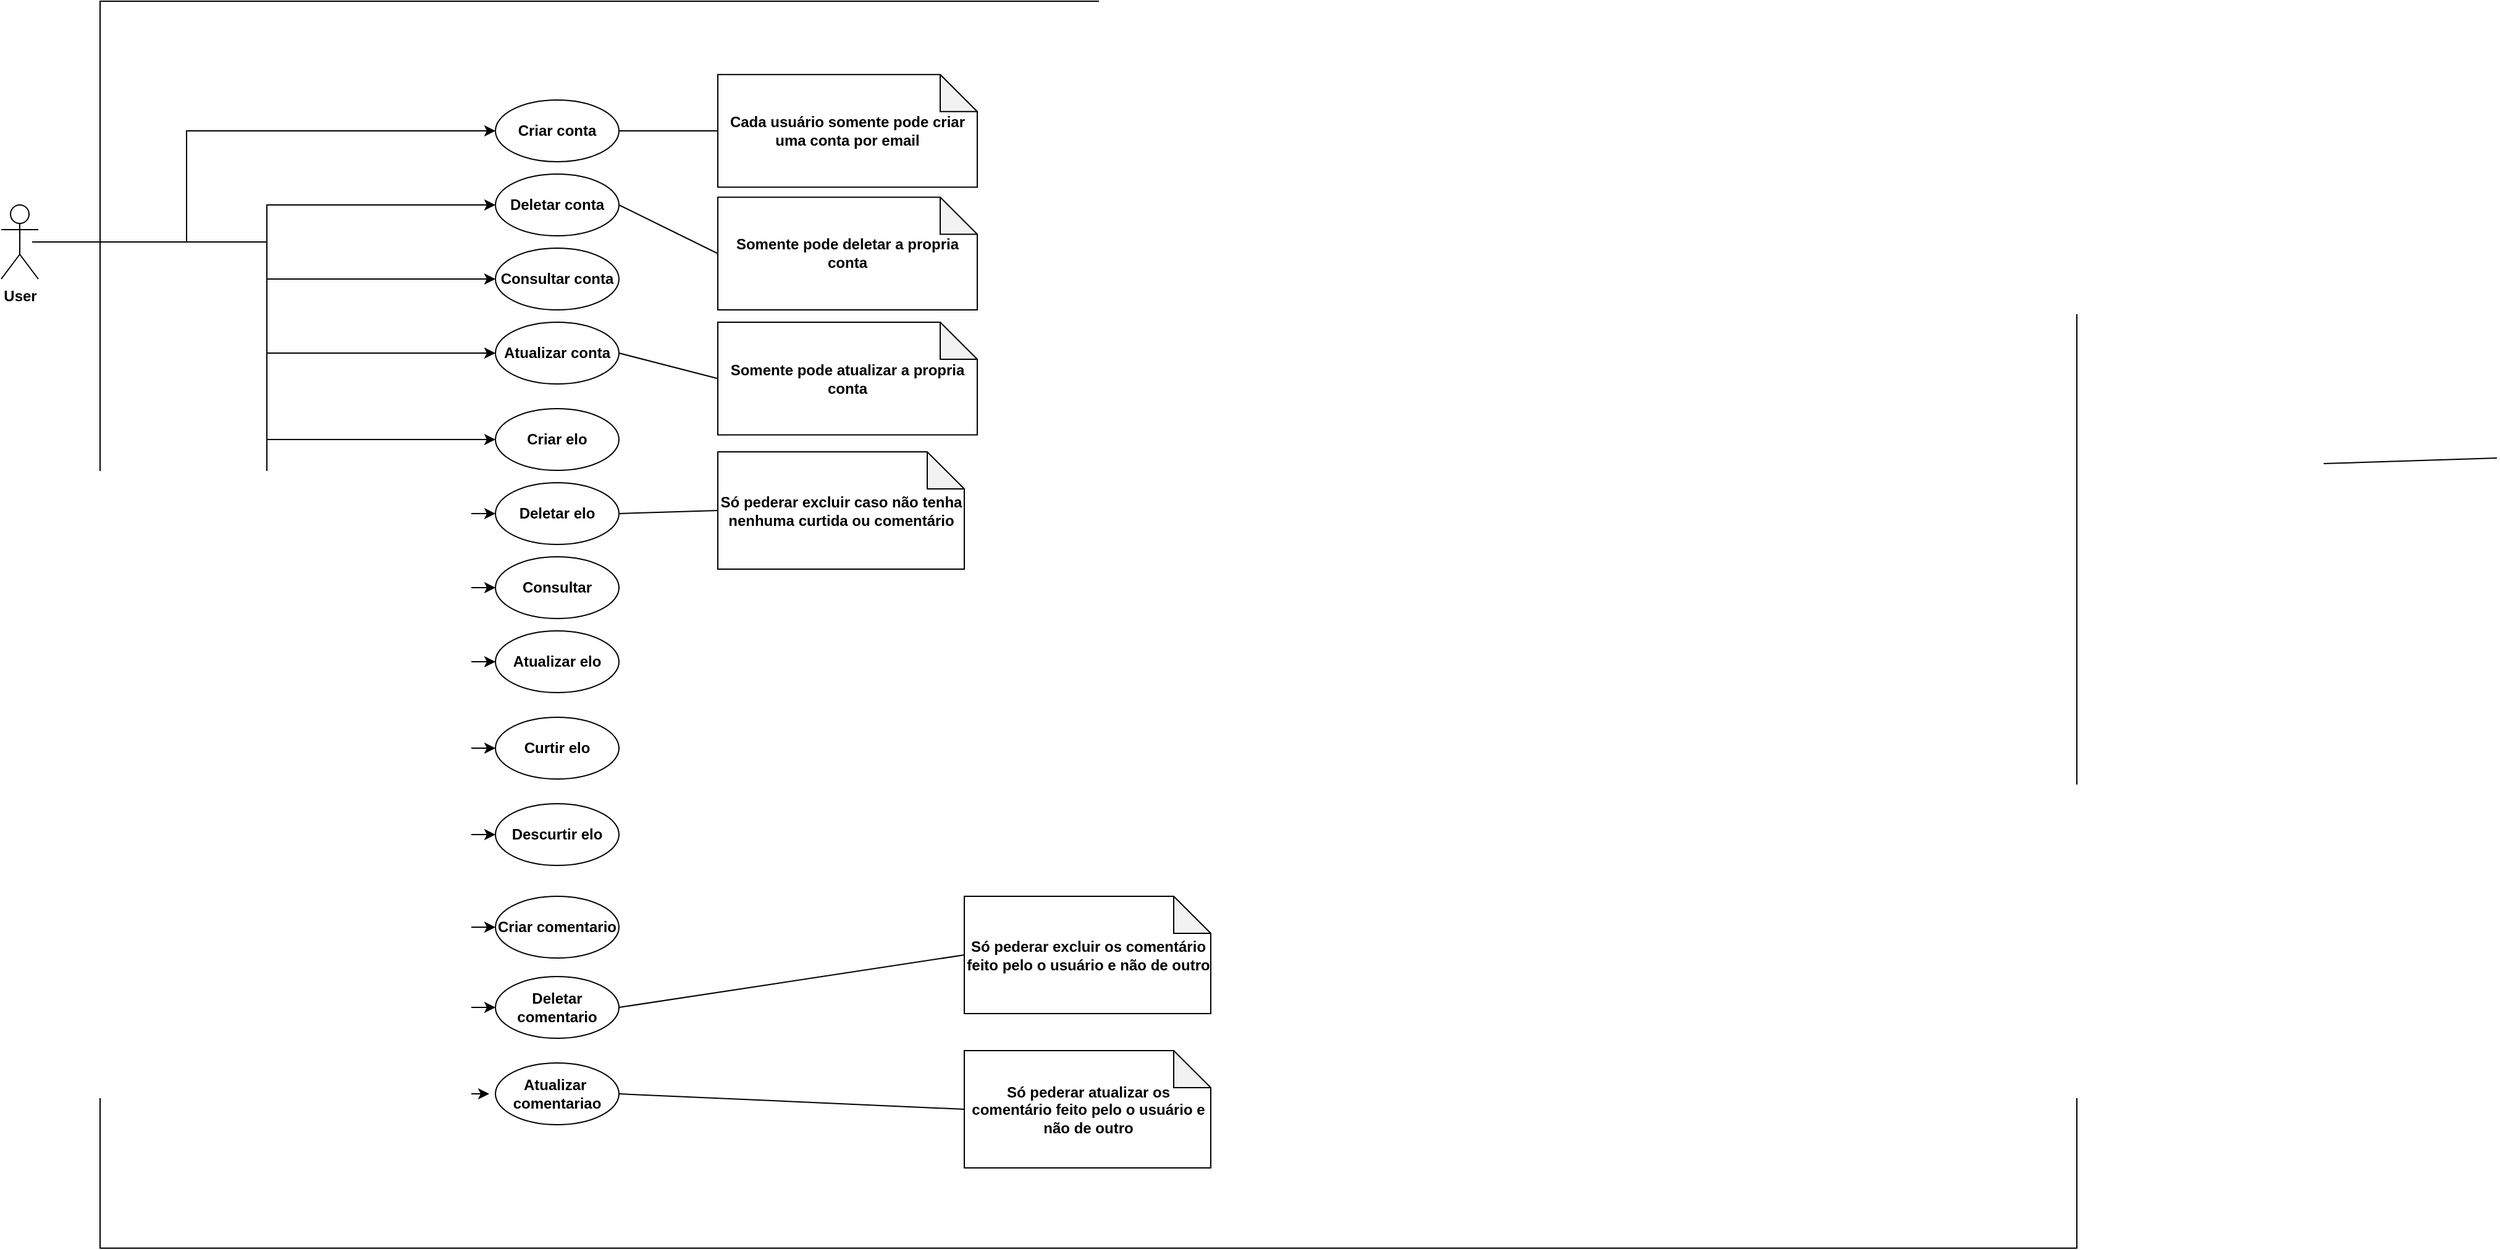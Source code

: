 <mxfile>
    <diagram id="UKbJ-RGaA5On2io5LNQb" name="recobook">
        <mxGraphModel dx="1333" dy="594" grid="1" gridSize="10" guides="1" tooltips="1" connect="1" arrows="1" fold="1" page="1" pageScale="1" pageWidth="850" pageHeight="1100" math="0" shadow="0">
            <root>
                <mxCell id="0"/>
                <mxCell id="1" parent="0"/>
                <mxCell id="2" value="" style="rounded=0;whiteSpace=wrap;html=1;" parent="1" vertex="1">
                    <mxGeometry x="110" y="30" width="1600" height="1010" as="geometry"/>
                </mxCell>
                <mxCell id="168" style="edgeStyle=orthogonalEdgeStyle;rounded=0;orthogonalLoop=1;jettySize=auto;html=1;entryX=0;entryY=0.5;entryDx=0;entryDy=0;" edge="1" parent="1" source="3" target="18">
                    <mxGeometry relative="1" as="geometry">
                        <Array as="points">
                            <mxPoint x="180" y="225"/>
                            <mxPoint x="180" y="135"/>
                        </Array>
                    </mxGeometry>
                </mxCell>
                <mxCell id="169" style="edgeStyle=orthogonalEdgeStyle;rounded=0;orthogonalLoop=1;jettySize=auto;html=1;entryX=0;entryY=0.5;entryDx=0;entryDy=0;" edge="1" parent="1" source="3" target="21">
                    <mxGeometry relative="1" as="geometry"/>
                </mxCell>
                <mxCell id="170" style="edgeStyle=orthogonalEdgeStyle;rounded=0;orthogonalLoop=1;jettySize=auto;html=1;" edge="1" parent="1" source="3" target="22">
                    <mxGeometry relative="1" as="geometry"/>
                </mxCell>
                <mxCell id="171" style="edgeStyle=orthogonalEdgeStyle;rounded=0;orthogonalLoop=1;jettySize=auto;html=1;entryX=0;entryY=0.5;entryDx=0;entryDy=0;" edge="1" parent="1" source="3" target="26">
                    <mxGeometry relative="1" as="geometry"/>
                </mxCell>
                <mxCell id="172" style="edgeStyle=orthogonalEdgeStyle;rounded=0;orthogonalLoop=1;jettySize=auto;html=1;entryX=0;entryY=0.5;entryDx=0;entryDy=0;" edge="1" parent="1" source="3" target="45">
                    <mxGeometry relative="1" as="geometry"/>
                </mxCell>
                <mxCell id="173" style="edgeStyle=orthogonalEdgeStyle;rounded=0;orthogonalLoop=1;jettySize=auto;html=1;entryX=0;entryY=0.5;entryDx=0;entryDy=0;" edge="1" parent="1" source="3" target="47">
                    <mxGeometry relative="1" as="geometry"/>
                </mxCell>
                <mxCell id="174" style="edgeStyle=orthogonalEdgeStyle;rounded=0;orthogonalLoop=1;jettySize=auto;html=1;entryX=0;entryY=0.5;entryDx=0;entryDy=0;" edge="1" parent="1" source="3" target="49">
                    <mxGeometry relative="1" as="geometry"/>
                </mxCell>
                <mxCell id="175" style="edgeStyle=orthogonalEdgeStyle;rounded=0;orthogonalLoop=1;jettySize=auto;html=1;entryX=0;entryY=0.5;entryDx=0;entryDy=0;" edge="1" parent="1" source="3" target="51">
                    <mxGeometry relative="1" as="geometry"/>
                </mxCell>
                <mxCell id="176" style="edgeStyle=orthogonalEdgeStyle;rounded=0;orthogonalLoop=1;jettySize=auto;html=1;entryX=0;entryY=0.5;entryDx=0;entryDy=0;" edge="1" parent="1" source="3" target="138">
                    <mxGeometry relative="1" as="geometry"/>
                </mxCell>
                <mxCell id="177" style="edgeStyle=orthogonalEdgeStyle;rounded=0;orthogonalLoop=1;jettySize=auto;html=1;entryX=0;entryY=0.5;entryDx=0;entryDy=0;" edge="1" parent="1" source="3" target="139">
                    <mxGeometry relative="1" as="geometry"/>
                </mxCell>
                <mxCell id="178" style="edgeStyle=orthogonalEdgeStyle;rounded=0;orthogonalLoop=1;jettySize=auto;html=1;entryX=0;entryY=0.5;entryDx=0;entryDy=0;" edge="1" parent="1" source="3" target="146">
                    <mxGeometry relative="1" as="geometry"/>
                </mxCell>
                <mxCell id="180" style="edgeStyle=orthogonalEdgeStyle;rounded=0;orthogonalLoop=1;jettySize=auto;html=1;entryX=0;entryY=0.5;entryDx=0;entryDy=0;" edge="1" parent="1" source="3" target="147">
                    <mxGeometry relative="1" as="geometry"/>
                </mxCell>
                <mxCell id="182" style="edgeStyle=orthogonalEdgeStyle;rounded=0;orthogonalLoop=1;jettySize=auto;html=1;" edge="1" parent="1">
                    <mxGeometry relative="1" as="geometry">
                        <mxPoint x="55" y="225" as="sourcePoint"/>
                        <mxPoint x="425" y="915" as="targetPoint"/>
                        <Array as="points">
                            <mxPoint x="245" y="225"/>
                            <mxPoint x="245" y="915"/>
                        </Array>
                    </mxGeometry>
                </mxCell>
                <mxCell id="3" value="&lt;b&gt;User&lt;/b&gt;" style="shape=umlActor;verticalLabelPosition=bottom;verticalAlign=top;html=1;outlineConnect=0;" parent="1" vertex="1">
                    <mxGeometry x="30" y="195" width="30" height="60" as="geometry"/>
                </mxCell>
                <mxCell id="18" value="&lt;b&gt;Criar conta&lt;/b&gt;" style="ellipse;whiteSpace=wrap;html=1;" parent="1" vertex="1">
                    <mxGeometry x="430" y="110" width="100" height="50" as="geometry"/>
                </mxCell>
                <mxCell id="21" value="&lt;b&gt;Deletar&amp;nbsp;&lt;/b&gt;&lt;b&gt;conta&lt;/b&gt;" style="ellipse;whiteSpace=wrap;html=1;" parent="1" vertex="1">
                    <mxGeometry x="430" y="170" width="100" height="50" as="geometry"/>
                </mxCell>
                <mxCell id="22" value="&lt;b&gt;Consultar&amp;nbsp;&lt;/b&gt;&lt;b&gt;conta&lt;/b&gt;" style="ellipse;whiteSpace=wrap;html=1;" parent="1" vertex="1">
                    <mxGeometry x="430" y="230" width="100" height="50" as="geometry"/>
                </mxCell>
                <mxCell id="26" value="&lt;b&gt;Atualizar&amp;nbsp;&lt;/b&gt;&lt;b&gt;conta&lt;/b&gt;" style="ellipse;whiteSpace=wrap;html=1;" parent="1" vertex="1">
                    <mxGeometry x="430" y="290" width="100" height="50" as="geometry"/>
                </mxCell>
                <mxCell id="45" value="&lt;b&gt;Criar&amp;nbsp;&lt;/b&gt;&lt;b&gt;elo&lt;/b&gt;" style="ellipse;whiteSpace=wrap;html=1;" parent="1" vertex="1">
                    <mxGeometry x="430" y="360" width="100" height="50" as="geometry"/>
                </mxCell>
                <mxCell id="47" value="&lt;b&gt;Deletar&amp;nbsp;&lt;/b&gt;&lt;b&gt;elo&lt;/b&gt;" style="ellipse;whiteSpace=wrap;html=1;" parent="1" vertex="1">
                    <mxGeometry x="430" y="420" width="100" height="50" as="geometry"/>
                </mxCell>
                <mxCell id="49" value="&lt;b&gt;Consultar&lt;/b&gt;" style="ellipse;whiteSpace=wrap;html=1;" parent="1" vertex="1">
                    <mxGeometry x="430" y="480" width="100" height="50" as="geometry"/>
                </mxCell>
                <mxCell id="51" value="&lt;b&gt;Atualizar&amp;nbsp;&lt;/b&gt;&lt;b&gt;elo&lt;/b&gt;" style="ellipse;whiteSpace=wrap;html=1;" parent="1" vertex="1">
                    <mxGeometry x="430" y="540" width="100" height="50" as="geometry"/>
                </mxCell>
                <mxCell id="79" value="&lt;b&gt;Só pederar excluir caso não tenha nenhuma curtida ou comentário&lt;/b&gt;" style="shape=note;whiteSpace=wrap;html=1;backgroundOutline=1;darkOpacity=0.05;" parent="1" vertex="1">
                    <mxGeometry x="610" y="395" width="199.5" height="95" as="geometry"/>
                </mxCell>
                <mxCell id="82" value="" style="endArrow=none;html=1;exitX=1;exitY=0.5;exitDx=0;exitDy=0;entryX=0;entryY=0.5;entryDx=0;entryDy=0;entryPerimeter=0;" parent="1" source="47" target="79" edge="1">
                    <mxGeometry width="50" height="50" relative="1" as="geometry">
                        <mxPoint x="550" y="380" as="sourcePoint"/>
                        <mxPoint x="600" y="330" as="targetPoint"/>
                    </mxGeometry>
                </mxCell>
                <mxCell id="93" value="&lt;b&gt;Cada usuário somente pode criar uma conta por email&lt;/b&gt;" style="shape=note;whiteSpace=wrap;html=1;backgroundOutline=1;darkOpacity=0.05;" parent="1" vertex="1">
                    <mxGeometry x="610" y="89.38" width="210" height="91.25" as="geometry"/>
                </mxCell>
                <mxCell id="95" value="" style="endArrow=none;html=1;entryX=1;entryY=0.5;entryDx=0;entryDy=0;exitX=0;exitY=0.5;exitDx=0;exitDy=0;exitPerimeter=0;" parent="1" source="93" target="18" edge="1">
                    <mxGeometry width="50" height="50" relative="1" as="geometry">
                        <mxPoint x="470" y="330" as="sourcePoint"/>
                        <mxPoint x="520" y="280" as="targetPoint"/>
                    </mxGeometry>
                </mxCell>
                <mxCell id="96" value="&lt;b&gt;Somente pode deletar a propria conta&lt;/b&gt;" style="shape=note;whiteSpace=wrap;html=1;backgroundOutline=1;darkOpacity=0.05;" parent="1" vertex="1">
                    <mxGeometry x="610" y="188.75" width="210" height="91.25" as="geometry"/>
                </mxCell>
                <mxCell id="97" value="" style="endArrow=none;html=1;entryX=1;entryY=0.5;entryDx=0;entryDy=0;exitX=0;exitY=0.5;exitDx=0;exitDy=0;exitPerimeter=0;" parent="1" source="96" target="21" edge="1">
                    <mxGeometry width="50" height="50" relative="1" as="geometry">
                        <mxPoint x="620" y="145.005" as="sourcePoint"/>
                        <mxPoint x="540" y="145" as="targetPoint"/>
                    </mxGeometry>
                </mxCell>
                <mxCell id="98" value="&lt;b&gt;Somente pode atualizar a propria conta&lt;/b&gt;" style="shape=note;whiteSpace=wrap;html=1;backgroundOutline=1;darkOpacity=0.05;" parent="1" vertex="1">
                    <mxGeometry x="610" y="290" width="210" height="91.25" as="geometry"/>
                </mxCell>
                <mxCell id="100" value="" style="endArrow=none;html=1;entryX=1;entryY=0.5;entryDx=0;entryDy=0;exitX=0;exitY=0.5;exitDx=0;exitDy=0;exitPerimeter=0;" parent="1" source="98" target="26" edge="1">
                    <mxGeometry width="50" height="50" relative="1" as="geometry">
                        <mxPoint x="620" y="244.375" as="sourcePoint"/>
                        <mxPoint x="540" y="205" as="targetPoint"/>
                    </mxGeometry>
                </mxCell>
                <mxCell id="136" value="" style="endArrow=none;html=1;exitX=0.999;exitY=0.611;exitDx=0;exitDy=0;exitPerimeter=0;entryX=0;entryY=0.5;entryDx=0;entryDy=0;" parent="1" edge="1">
                    <mxGeometry width="50" height="50" relative="1" as="geometry">
                        <mxPoint x="1909.79" y="404.504" as="sourcePoint"/>
                        <mxPoint x="2050" y="400" as="targetPoint"/>
                    </mxGeometry>
                </mxCell>
                <mxCell id="138" value="&lt;b&gt;Curtir elo&lt;/b&gt;" style="ellipse;whiteSpace=wrap;html=1;" parent="1" vertex="1">
                    <mxGeometry x="430" y="610" width="100" height="50" as="geometry"/>
                </mxCell>
                <mxCell id="139" value="&lt;b&gt;Descurtir elo&lt;/b&gt;" style="ellipse;whiteSpace=wrap;html=1;" parent="1" vertex="1">
                    <mxGeometry x="430" y="680" width="100" height="50" as="geometry"/>
                </mxCell>
                <mxCell id="146" value="&lt;b&gt;Criar comentario&lt;/b&gt;" style="ellipse;whiteSpace=wrap;html=1;" parent="1" vertex="1">
                    <mxGeometry x="430" y="755" width="100" height="50" as="geometry"/>
                </mxCell>
                <mxCell id="147" value="&lt;b&gt;Deletar comentario&lt;/b&gt;" style="ellipse;whiteSpace=wrap;html=1;" parent="1" vertex="1">
                    <mxGeometry x="430" y="820" width="100" height="50" as="geometry"/>
                </mxCell>
                <mxCell id="150" value="&lt;b&gt;Atualizar&amp;nbsp; comentariao&lt;/b&gt;" style="ellipse;whiteSpace=wrap;html=1;" parent="1" vertex="1">
                    <mxGeometry x="430" y="890" width="100" height="50" as="geometry"/>
                </mxCell>
                <mxCell id="155" value="&lt;b&gt;Só pederar excluir os comentário feito pelo o usuário e não de outro&lt;/b&gt;" style="shape=note;whiteSpace=wrap;html=1;backgroundOutline=1;darkOpacity=0.05;" parent="1" vertex="1">
                    <mxGeometry x="809.5" y="755" width="199.5" height="95" as="geometry"/>
                </mxCell>
                <mxCell id="156" value="" style="endArrow=none;html=1;exitX=1;exitY=0.5;exitDx=0;exitDy=0;entryX=0;entryY=0.5;entryDx=0;entryDy=0;entryPerimeter=0;" parent="1" source="147" target="155" edge="1">
                    <mxGeometry width="50" height="50" relative="1" as="geometry">
                        <mxPoint x="760" y="680" as="sourcePoint"/>
                        <mxPoint x="810" y="630" as="targetPoint"/>
                    </mxGeometry>
                </mxCell>
                <mxCell id="157" value="&lt;b&gt;Só pederar atualizar os comentário feito pelo o usuário e não de outro&lt;/b&gt;" style="shape=note;whiteSpace=wrap;html=1;backgroundOutline=1;darkOpacity=0.05;" parent="1" vertex="1">
                    <mxGeometry x="809.5" y="880" width="199.5" height="95" as="geometry"/>
                </mxCell>
                <mxCell id="163" value="" style="endArrow=none;html=1;exitX=1;exitY=0.5;exitDx=0;exitDy=0;entryX=0;entryY=0.5;entryDx=0;entryDy=0;entryPerimeter=0;" parent="1" source="150" target="157" edge="1">
                    <mxGeometry width="50" height="50" relative="1" as="geometry">
                        <mxPoint x="760" y="780" as="sourcePoint"/>
                        <mxPoint x="810" y="730" as="targetPoint"/>
                    </mxGeometry>
                </mxCell>
            </root>
        </mxGraphModel>
    </diagram>
</mxfile>